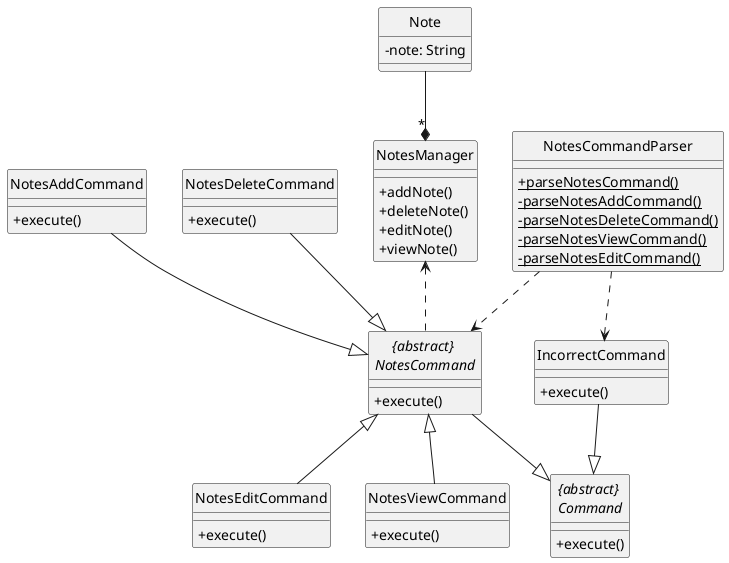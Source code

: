 @startuml

hide circle
skinparam classAttributeIconSize 0

class NotesAddCommand
class NotesDeleteCommand
class NotesEditCommand
class NotesManager
class Note

class "NotesCommandParser" {
    + {static} parseNotesCommand()
    - {static} parseNotesAddCommand()
    - {static} parseNotesDeleteCommand()
    - {static} parseNotesViewCommand()
    - {static} parseNotesEditCommand()
}

class NotesManager {
    + addNote()
    + deleteNote()
    + editNote()
    + viewNote()
}

class Note {
    - note: String
}

abstract class "{abstract} \n Command " {
    + execute()
}

abstract class "{abstract} \n NotesCommand " {
    + execute()
}

class IncorrectCommand {
    + execute()
}

class NotesAddCommand {
    + execute()
}

class NotesDeleteCommand {
    + execute()
}

class NotesEditCommand {
    + execute()
}

class NotesViewCommand {
    + execute()
}

Note --* "*" NotesManager
NotesManager <.. "{abstract} \n NotesCommand "

"{abstract} \n NotesCommand " --|> "{abstract} \n Command "
IncorrectCommand --|> "{abstract} \n Command "

"{abstract} \n NotesCommand " <|-- NotesEditCommand
 NotesDeleteCommand  --|> "{abstract} \n NotesCommand "
"{abstract} \n NotesCommand " <|-- NotesViewCommand
NotesAddCommand  --|> "{abstract} \n NotesCommand "



NotesCommandParser ..> IncorrectCommand
NotesCommandParser ..> "{abstract} \n NotesCommand "


@enduml
